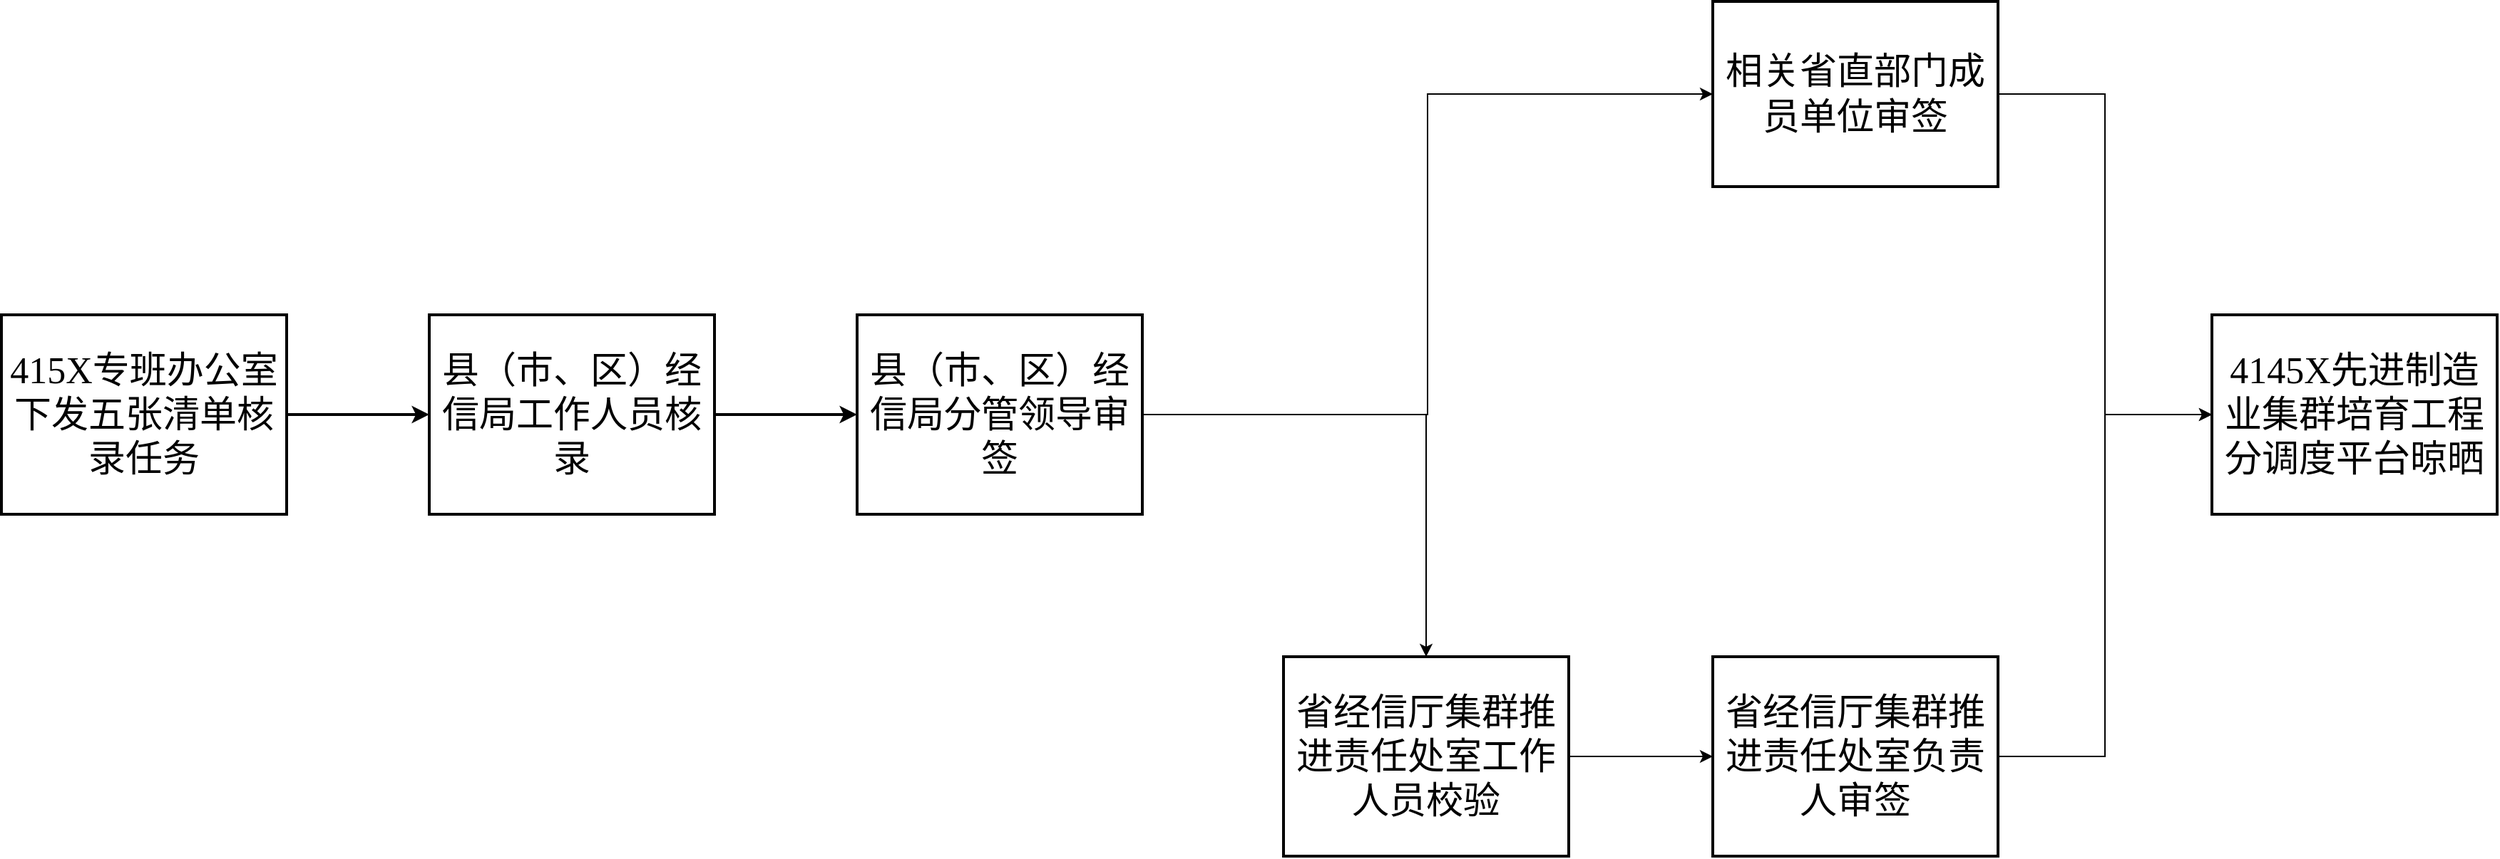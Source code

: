 <mxfile version="21.7.2" type="github">
  <diagram name="第 1 页" id="XIFLFDlAPpj2z7txicWj">
    <mxGraphModel dx="2911" dy="2255" grid="1" gridSize="10" guides="1" tooltips="1" connect="1" arrows="1" fold="1" page="1" pageScale="1" pageWidth="827" pageHeight="1169" math="0" shadow="0">
      <root>
        <mxCell id="0" />
        <mxCell id="1" parent="0" />
        <mxCell id="cXbLofsy9l3T88mV5zUw-19" value="" style="edgeStyle=orthogonalEdgeStyle;rounded=0;orthogonalLoop=1;jettySize=auto;html=1;fontFamily=Helvetica;fontSize=12;fontColor=default;strokeWidth=2;noEdgeStyle=1;orthogonal=1;" edge="1" parent="1" source="cXbLofsy9l3T88mV5zUw-1" target="cXbLofsy9l3T88mV5zUw-2">
          <mxGeometry relative="1" as="geometry">
            <Array as="points">
              <mxPoint x="212" y="70" />
              <mxPoint x="288" y="70" />
            </Array>
          </mxGeometry>
        </mxCell>
        <mxCell id="cXbLofsy9l3T88mV5zUw-1" value="&lt;font face=&quot;Times New Roman&quot; style=&quot;font-size: 26px;&quot;&gt;415X专班办公室下发五张清单核录任务&lt;/font&gt;" style="rounded=0;whiteSpace=wrap;html=1;strokeWidth=2;" vertex="1" parent="1">
          <mxGeometry width="200" height="140" as="geometry" />
        </mxCell>
        <mxCell id="cXbLofsy9l3T88mV5zUw-20" value="" style="edgeStyle=orthogonalEdgeStyle;rounded=0;orthogonalLoop=1;jettySize=auto;html=1;fontFamily=Helvetica;fontSize=12;fontColor=default;strokeWidth=2;noEdgeStyle=1;orthogonal=1;" edge="1" parent="1" source="cXbLofsy9l3T88mV5zUw-2" target="cXbLofsy9l3T88mV5zUw-4">
          <mxGeometry relative="1" as="geometry">
            <Array as="points">
              <mxPoint x="512" y="70" />
              <mxPoint x="588" y="70" />
            </Array>
          </mxGeometry>
        </mxCell>
        <mxCell id="cXbLofsy9l3T88mV5zUw-2" value="&lt;font style=&quot;font-size: 26px;&quot; face=&quot;Times New Roman&quot;&gt;县（&lt;span style=&quot;&quot;&gt;市、区&lt;/span&gt;&lt;span style=&quot;&quot;&gt;）经信局工作人员核录&lt;/span&gt;&lt;/font&gt;" style="rounded=0;whiteSpace=wrap;html=1;strokeWidth=2;align=center;" vertex="1" parent="1">
          <mxGeometry x="300" width="200" height="140" as="geometry" />
        </mxCell>
        <mxCell id="cXbLofsy9l3T88mV5zUw-26" style="edgeStyle=orthogonalEdgeStyle;rounded=0;orthogonalLoop=1;jettySize=auto;html=1;exitX=1;exitY=0.5;exitDx=0;exitDy=0;entryX=0.5;entryY=0;entryDx=0;entryDy=0;fontFamily=Helvetica;fontSize=12;fontColor=default;" edge="1" parent="1" source="cXbLofsy9l3T88mV5zUw-4" target="cXbLofsy9l3T88mV5zUw-7">
          <mxGeometry relative="1" as="geometry" />
        </mxCell>
        <mxCell id="cXbLofsy9l3T88mV5zUw-28" style="edgeStyle=orthogonalEdgeStyle;rounded=0;orthogonalLoop=1;jettySize=auto;html=1;exitX=1;exitY=0.5;exitDx=0;exitDy=0;entryX=0;entryY=0.5;entryDx=0;entryDy=0;fontFamily=Helvetica;fontSize=12;fontColor=default;" edge="1" parent="1" source="cXbLofsy9l3T88mV5zUw-4" target="cXbLofsy9l3T88mV5zUw-6">
          <mxGeometry relative="1" as="geometry" />
        </mxCell>
        <mxCell id="cXbLofsy9l3T88mV5zUw-4" value="&lt;font style=&quot;font-size: 26px;&quot;&gt;&lt;font style=&quot;border-color: var(--border-color); font-size: 26px;&quot; face=&quot;Times New Roman&quot;&gt;县（&lt;/font&gt;市、区&lt;font style=&quot;border-color: var(--border-color); font-size: 26px;&quot; face=&quot;Times New Roman&quot;&gt;&lt;span style=&quot;border-color: var(--border-color);&quot;&gt;）经信局分管领导审签&lt;/span&gt;&lt;/font&gt;&lt;/font&gt;" style="rounded=0;whiteSpace=wrap;html=1;strokeWidth=2;align=center;" vertex="1" parent="1">
          <mxGeometry x="600" width="200" height="140" as="geometry" />
        </mxCell>
        <mxCell id="cXbLofsy9l3T88mV5zUw-31" style="edgeStyle=orthogonalEdgeStyle;rounded=0;orthogonalLoop=1;jettySize=auto;html=1;exitX=1;exitY=0.5;exitDx=0;exitDy=0;entryX=0;entryY=0.5;entryDx=0;entryDy=0;fontFamily=Helvetica;fontSize=12;fontColor=default;" edge="1" parent="1" source="cXbLofsy9l3T88mV5zUw-6" target="cXbLofsy9l3T88mV5zUw-9">
          <mxGeometry relative="1" as="geometry" />
        </mxCell>
        <mxCell id="cXbLofsy9l3T88mV5zUw-6" value="&lt;font style=&quot;font-size: 26px;&quot; face=&quot;Times New Roman&quot;&gt;相关省直部门成员单位审签&lt;/font&gt;" style="rounded=0;whiteSpace=wrap;html=1;strokeWidth=2;" vertex="1" parent="1">
          <mxGeometry x="1200" y="-220" width="200" height="130" as="geometry" />
        </mxCell>
        <mxCell id="cXbLofsy9l3T88mV5zUw-27" style="edgeStyle=orthogonalEdgeStyle;rounded=0;orthogonalLoop=1;jettySize=auto;html=1;exitX=1;exitY=0.5;exitDx=0;exitDy=0;entryX=0;entryY=0.5;entryDx=0;entryDy=0;fontFamily=Helvetica;fontSize=12;fontColor=default;" edge="1" parent="1" source="cXbLofsy9l3T88mV5zUw-7" target="cXbLofsy9l3T88mV5zUw-8">
          <mxGeometry relative="1" as="geometry" />
        </mxCell>
        <mxCell id="cXbLofsy9l3T88mV5zUw-7" value="&lt;font style=&quot;font-size: 26px;&quot; face=&quot;Times New Roman&quot;&gt;省经信厅集群推进责任处室工作人员校验&lt;/font&gt;" style="rounded=0;whiteSpace=wrap;html=1;strokeWidth=2;" vertex="1" parent="1">
          <mxGeometry x="899" y="240" width="200" height="140" as="geometry" />
        </mxCell>
        <mxCell id="cXbLofsy9l3T88mV5zUw-32" style="edgeStyle=orthogonalEdgeStyle;rounded=0;orthogonalLoop=1;jettySize=auto;html=1;exitX=1;exitY=0.5;exitDx=0;exitDy=0;entryX=0;entryY=0.5;entryDx=0;entryDy=0;fontFamily=Helvetica;fontSize=12;fontColor=default;" edge="1" parent="1" source="cXbLofsy9l3T88mV5zUw-8" target="cXbLofsy9l3T88mV5zUw-9">
          <mxGeometry relative="1" as="geometry" />
        </mxCell>
        <mxCell id="cXbLofsy9l3T88mV5zUw-8" value="&lt;font style=&quot;font-size: 26px;&quot; face=&quot;Times New Roman&quot;&gt;省经信厅集群推进责任处室负责人审签&lt;/font&gt;" style="rounded=0;whiteSpace=wrap;html=1;strokeWidth=2;" vertex="1" parent="1">
          <mxGeometry x="1200" y="240" width="200" height="140" as="geometry" />
        </mxCell>
        <mxCell id="cXbLofsy9l3T88mV5zUw-9" value="&lt;font style=&quot;font-size: 26px;&quot; face=&quot;Times New Roman&quot;&gt;4145X先进制造业集群培育工程分调度平台晾晒&lt;/font&gt;" style="rounded=0;whiteSpace=wrap;html=1;strokeWidth=2;" vertex="1" parent="1">
          <mxGeometry x="1550" width="200" height="140" as="geometry" />
        </mxCell>
      </root>
    </mxGraphModel>
  </diagram>
</mxfile>
